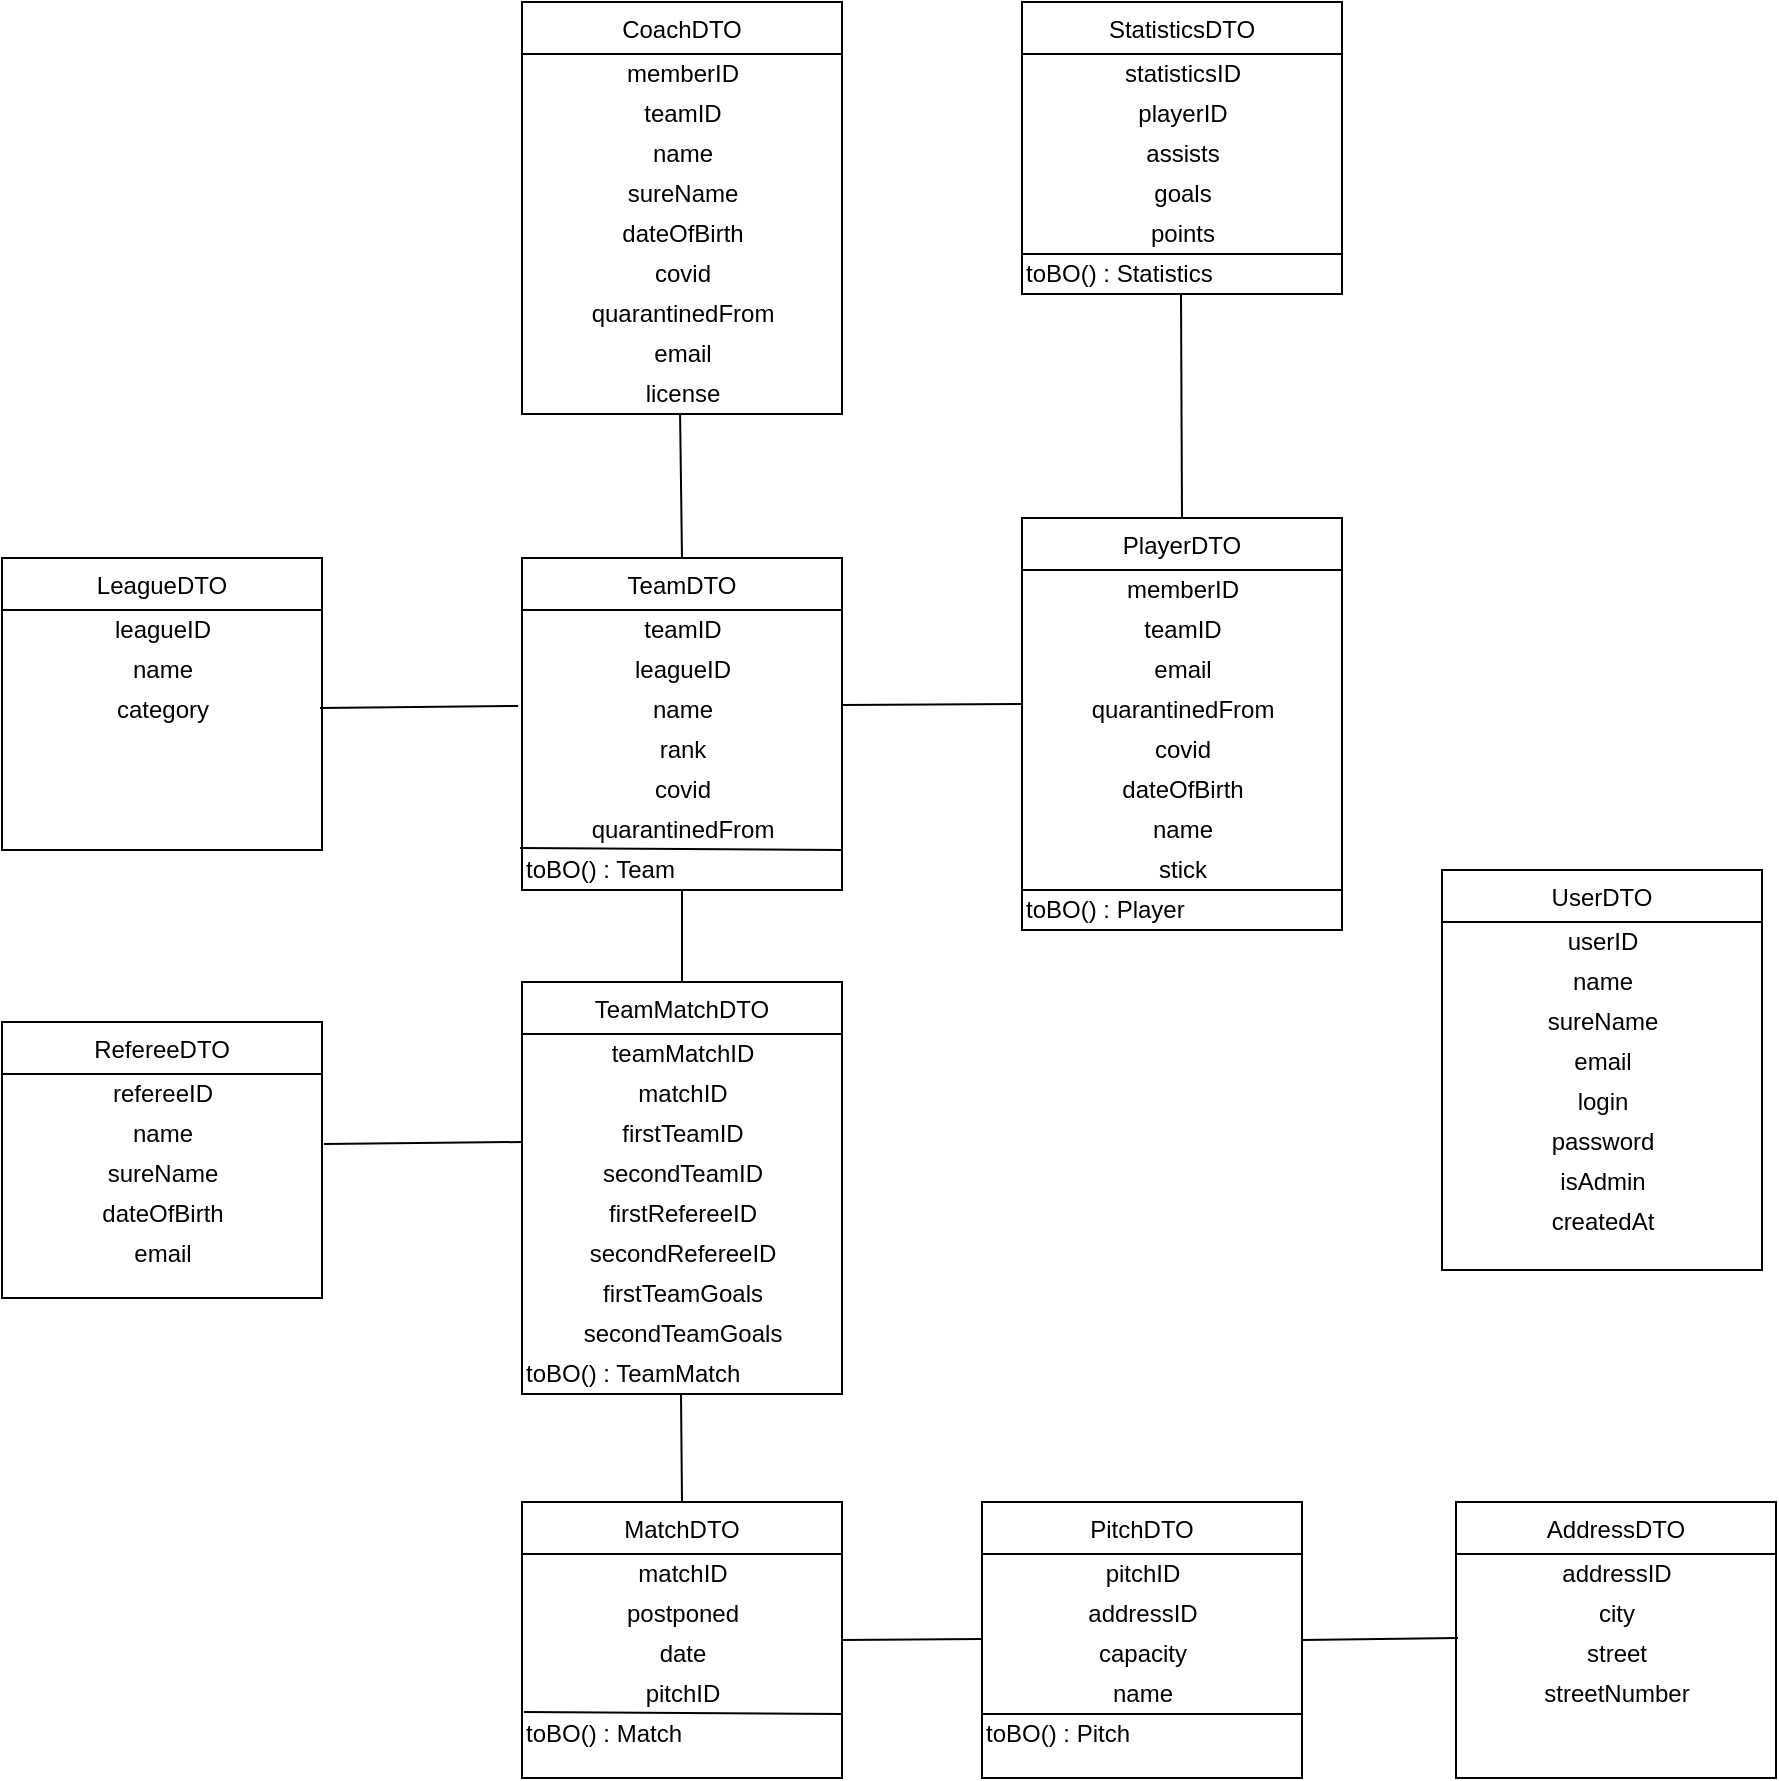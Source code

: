 <mxfile version="14.0.1" type="device"><diagram id="C5RBs43oDa-KdzZeNtuy" name="Page-1"><mxGraphModel dx="1577" dy="1023" grid="1" gridSize="10" guides="1" tooltips="1" connect="1" arrows="1" fold="1" page="1" pageScale="1" pageWidth="827" pageHeight="1169" math="0" shadow="0"><root><mxCell id="WIyWlLk6GJQsqaUBKTNV-0"/><mxCell id="WIyWlLk6GJQsqaUBKTNV-1" parent="WIyWlLk6GJQsqaUBKTNV-0"/><mxCell id="SXde1_B3SVta3ZP5FGLc-3" value="CoachDTO" style="swimlane;fontStyle=0;align=center;verticalAlign=top;childLayout=stackLayout;horizontal=1;startSize=26;horizontalStack=0;resizeParent=1;resizeLast=0;collapsible=1;marginBottom=0;rounded=0;shadow=0;strokeWidth=1;" parent="WIyWlLk6GJQsqaUBKTNV-1" vertex="1"><mxGeometry x="360" y="50" width="160" height="206" as="geometry"><mxRectangle x="230" y="140" width="160" height="26" as="alternateBounds"/></mxGeometry></mxCell><mxCell id="SXde1_B3SVta3ZP5FGLc-4" value="memberID" style="text;html=1;align=center;verticalAlign=middle;resizable=0;points=[];autosize=1;" parent="SXde1_B3SVta3ZP5FGLc-3" vertex="1"><mxGeometry y="26" width="160" height="20" as="geometry"/></mxCell><mxCell id="SXde1_B3SVta3ZP5FGLc-5" value="teamID" style="text;html=1;align=center;verticalAlign=middle;resizable=0;points=[];autosize=1;" parent="SXde1_B3SVta3ZP5FGLc-3" vertex="1"><mxGeometry y="46" width="160" height="20" as="geometry"/></mxCell><mxCell id="SXde1_B3SVta3ZP5FGLc-6" value="name" style="text;html=1;align=center;verticalAlign=middle;resizable=0;points=[];autosize=1;" parent="SXde1_B3SVta3ZP5FGLc-3" vertex="1"><mxGeometry y="66" width="160" height="20" as="geometry"/></mxCell><mxCell id="SXde1_B3SVta3ZP5FGLc-7" value="sureName" style="text;html=1;align=center;verticalAlign=middle;resizable=0;points=[];autosize=1;" parent="SXde1_B3SVta3ZP5FGLc-3" vertex="1"><mxGeometry y="86" width="160" height="20" as="geometry"/></mxCell><mxCell id="SXde1_B3SVta3ZP5FGLc-8" value="dateOfBirth" style="text;html=1;align=center;verticalAlign=middle;resizable=0;points=[];autosize=1;" parent="SXde1_B3SVta3ZP5FGLc-3" vertex="1"><mxGeometry y="106" width="160" height="20" as="geometry"/></mxCell><mxCell id="SXde1_B3SVta3ZP5FGLc-9" value="covid" style="text;html=1;align=center;verticalAlign=middle;resizable=0;points=[];autosize=1;" parent="SXde1_B3SVta3ZP5FGLc-3" vertex="1"><mxGeometry y="126" width="160" height="20" as="geometry"/></mxCell><mxCell id="SXde1_B3SVta3ZP5FGLc-10" value="quarantinedFrom" style="text;html=1;align=center;verticalAlign=middle;resizable=0;points=[];autosize=1;" parent="SXde1_B3SVta3ZP5FGLc-3" vertex="1"><mxGeometry y="146" width="160" height="20" as="geometry"/></mxCell><mxCell id="SXde1_B3SVta3ZP5FGLc-11" value="email" style="text;html=1;align=center;verticalAlign=middle;resizable=0;points=[];autosize=1;" parent="SXde1_B3SVta3ZP5FGLc-3" vertex="1"><mxGeometry y="166" width="160" height="20" as="geometry"/></mxCell><mxCell id="SXde1_B3SVta3ZP5FGLc-82" value="license" style="text;html=1;align=center;verticalAlign=middle;resizable=0;points=[];autosize=1;" parent="SXde1_B3SVta3ZP5FGLc-3" vertex="1"><mxGeometry y="186" width="160" height="20" as="geometry"/></mxCell><mxCell id="SXde1_B3SVta3ZP5FGLc-15" value="PlayerDTO" style="swimlane;fontStyle=0;align=center;verticalAlign=top;childLayout=stackLayout;horizontal=1;startSize=26;horizontalStack=0;resizeParent=1;resizeLast=0;collapsible=1;marginBottom=0;rounded=0;shadow=0;strokeWidth=1;" parent="WIyWlLk6GJQsqaUBKTNV-1" vertex="1"><mxGeometry x="610" y="308" width="160" height="206" as="geometry"><mxRectangle x="130" y="380" width="160" height="26" as="alternateBounds"/></mxGeometry></mxCell><mxCell id="SXde1_B3SVta3ZP5FGLc-89" value="memberID" style="text;html=1;align=center;verticalAlign=middle;resizable=0;points=[];autosize=1;" parent="SXde1_B3SVta3ZP5FGLc-15" vertex="1"><mxGeometry y="26" width="160" height="20" as="geometry"/></mxCell><mxCell id="SXde1_B3SVta3ZP5FGLc-90" value="teamID" style="text;html=1;align=center;verticalAlign=middle;resizable=0;points=[];autosize=1;" parent="SXde1_B3SVta3ZP5FGLc-15" vertex="1"><mxGeometry y="46" width="160" height="20" as="geometry"/></mxCell><mxCell id="SXde1_B3SVta3ZP5FGLc-95" value="email" style="text;html=1;align=center;verticalAlign=middle;resizable=0;points=[];autosize=1;" parent="SXde1_B3SVta3ZP5FGLc-15" vertex="1"><mxGeometry y="66" width="160" height="20" as="geometry"/></mxCell><mxCell id="SXde1_B3SVta3ZP5FGLc-94" value="quarantinedFrom" style="text;html=1;align=center;verticalAlign=middle;resizable=0;points=[];autosize=1;" parent="SXde1_B3SVta3ZP5FGLc-15" vertex="1"><mxGeometry y="86" width="160" height="20" as="geometry"/></mxCell><mxCell id="SXde1_B3SVta3ZP5FGLc-93" value="covid" style="text;html=1;align=center;verticalAlign=middle;resizable=0;points=[];autosize=1;" parent="SXde1_B3SVta3ZP5FGLc-15" vertex="1"><mxGeometry y="106" width="160" height="20" as="geometry"/></mxCell><mxCell id="SXde1_B3SVta3ZP5FGLc-92" value="dateOfBirth" style="text;html=1;align=center;verticalAlign=middle;resizable=0;points=[];autosize=1;" parent="SXde1_B3SVta3ZP5FGLc-15" vertex="1"><mxGeometry y="126" width="160" height="20" as="geometry"/></mxCell><mxCell id="SXde1_B3SVta3ZP5FGLc-91" value="name" style="text;html=1;align=center;verticalAlign=middle;resizable=0;points=[];autosize=1;" parent="SXde1_B3SVta3ZP5FGLc-15" vertex="1"><mxGeometry y="146" width="160" height="20" as="geometry"/></mxCell><mxCell id="SXde1_B3SVta3ZP5FGLc-16" value="stick" style="text;html=1;align=center;verticalAlign=middle;resizable=0;points=[];autosize=1;" parent="SXde1_B3SVta3ZP5FGLc-15" vertex="1"><mxGeometry y="166" width="160" height="20" as="geometry"/></mxCell><mxCell id="q4i7LsiXvLUM1Mxvdj6f-2" value="toBO() : Player" style="text;html=1;align=left;verticalAlign=middle;resizable=0;points=[];autosize=1;" parent="SXde1_B3SVta3ZP5FGLc-15" vertex="1"><mxGeometry y="186" width="160" height="20" as="geometry"/></mxCell><mxCell id="SXde1_B3SVta3ZP5FGLc-21" value="StatisticsDTO" style="swimlane;fontStyle=0;align=center;verticalAlign=top;childLayout=stackLayout;horizontal=1;startSize=26;horizontalStack=0;resizeParent=1;resizeLast=0;collapsible=1;marginBottom=0;rounded=0;shadow=0;strokeWidth=1;" parent="WIyWlLk6GJQsqaUBKTNV-1" vertex="1"><mxGeometry x="610" y="50" width="160" height="146" as="geometry"><mxRectangle x="130" y="380" width="160" height="26" as="alternateBounds"/></mxGeometry></mxCell><mxCell id="SXde1_B3SVta3ZP5FGLc-22" value="statisticsID" style="text;html=1;align=center;verticalAlign=middle;resizable=0;points=[];autosize=1;" parent="SXde1_B3SVta3ZP5FGLc-21" vertex="1"><mxGeometry y="26" width="160" height="20" as="geometry"/></mxCell><mxCell id="SXde1_B3SVta3ZP5FGLc-23" value="playerID" style="text;html=1;align=center;verticalAlign=middle;resizable=0;points=[];autosize=1;" parent="SXde1_B3SVta3ZP5FGLc-21" vertex="1"><mxGeometry y="46" width="160" height="20" as="geometry"/></mxCell><mxCell id="SXde1_B3SVta3ZP5FGLc-24" value="assists" style="text;html=1;align=center;verticalAlign=middle;resizable=0;points=[];autosize=1;" parent="SXde1_B3SVta3ZP5FGLc-21" vertex="1"><mxGeometry y="66" width="160" height="20" as="geometry"/></mxCell><mxCell id="SXde1_B3SVta3ZP5FGLc-25" value="goals" style="text;html=1;align=center;verticalAlign=middle;resizable=0;points=[];autosize=1;" parent="SXde1_B3SVta3ZP5FGLc-21" vertex="1"><mxGeometry y="86" width="160" height="20" as="geometry"/></mxCell><mxCell id="SXde1_B3SVta3ZP5FGLc-26" value="points" style="text;html=1;align=center;verticalAlign=middle;resizable=0;points=[];autosize=1;" parent="SXde1_B3SVta3ZP5FGLc-21" vertex="1"><mxGeometry y="106" width="160" height="20" as="geometry"/></mxCell><mxCell id="q4i7LsiXvLUM1Mxvdj6f-9" value="" style="endArrow=none;html=1;" parent="SXde1_B3SVta3ZP5FGLc-21" edge="1"><mxGeometry width="50" height="50" relative="1" as="geometry"><mxPoint y="126" as="sourcePoint"/><mxPoint x="160" y="126" as="targetPoint"/><Array as="points"/></mxGeometry></mxCell><mxCell id="q4i7LsiXvLUM1Mxvdj6f-5" value="toBO() : Statistics" style="text;html=1;align=left;verticalAlign=middle;resizable=0;points=[];autosize=1;" parent="SXde1_B3SVta3ZP5FGLc-21" vertex="1"><mxGeometry y="126" width="160" height="20" as="geometry"/></mxCell><mxCell id="SXde1_B3SVta3ZP5FGLc-29" value="TeamDTO" style="swimlane;fontStyle=0;align=center;verticalAlign=top;childLayout=stackLayout;horizontal=1;startSize=26;horizontalStack=0;resizeParent=1;resizeLast=0;collapsible=1;marginBottom=0;rounded=0;shadow=0;strokeWidth=1;" parent="WIyWlLk6GJQsqaUBKTNV-1" vertex="1"><mxGeometry x="360" y="328" width="160" height="166" as="geometry"><mxRectangle x="230" y="140" width="160" height="26" as="alternateBounds"/></mxGeometry></mxCell><mxCell id="SXde1_B3SVta3ZP5FGLc-30" value="teamID" style="text;html=1;align=center;verticalAlign=middle;resizable=0;points=[];autosize=1;" parent="SXde1_B3SVta3ZP5FGLc-29" vertex="1"><mxGeometry y="26" width="160" height="20" as="geometry"/></mxCell><mxCell id="SXde1_B3SVta3ZP5FGLc-31" value="leagueID" style="text;html=1;align=center;verticalAlign=middle;resizable=0;points=[];autosize=1;" parent="SXde1_B3SVta3ZP5FGLc-29" vertex="1"><mxGeometry y="46" width="160" height="20" as="geometry"/></mxCell><mxCell id="SXde1_B3SVta3ZP5FGLc-32" value="name" style="text;html=1;align=center;verticalAlign=middle;resizable=0;points=[];autosize=1;" parent="SXde1_B3SVta3ZP5FGLc-29" vertex="1"><mxGeometry y="66" width="160" height="20" as="geometry"/></mxCell><mxCell id="SXde1_B3SVta3ZP5FGLc-33" value="rank" style="text;html=1;align=center;verticalAlign=middle;resizable=0;points=[];autosize=1;" parent="SXde1_B3SVta3ZP5FGLc-29" vertex="1"><mxGeometry y="86" width="160" height="20" as="geometry"/></mxCell><mxCell id="SXde1_B3SVta3ZP5FGLc-34" value="covid" style="text;html=1;align=center;verticalAlign=middle;resizable=0;points=[];autosize=1;" parent="SXde1_B3SVta3ZP5FGLc-29" vertex="1"><mxGeometry y="106" width="160" height="20" as="geometry"/></mxCell><mxCell id="SXde1_B3SVta3ZP5FGLc-35" value="quarantinedFrom" style="text;html=1;align=center;verticalAlign=middle;resizable=0;points=[];autosize=1;" parent="SXde1_B3SVta3ZP5FGLc-29" vertex="1"><mxGeometry y="126" width="160" height="20" as="geometry"/></mxCell><mxCell id="q4i7LsiXvLUM1Mxvdj6f-4" value="toBO() : Team" style="text;html=1;align=left;verticalAlign=middle;resizable=0;points=[];autosize=1;" parent="SXde1_B3SVta3ZP5FGLc-29" vertex="1"><mxGeometry y="146" width="160" height="20" as="geometry"/></mxCell><mxCell id="SXde1_B3SVta3ZP5FGLc-39" value="MatchDTO" style="swimlane;fontStyle=0;align=center;verticalAlign=top;childLayout=stackLayout;horizontal=1;startSize=26;horizontalStack=0;resizeParent=1;resizeLast=0;collapsible=1;marginBottom=0;rounded=0;shadow=0;strokeWidth=1;" parent="WIyWlLk6GJQsqaUBKTNV-1" vertex="1"><mxGeometry x="360" y="800" width="160" height="138" as="geometry"><mxRectangle x="230" y="140" width="160" height="26" as="alternateBounds"/></mxGeometry></mxCell><mxCell id="SXde1_B3SVta3ZP5FGLc-40" value="matchID" style="text;html=1;align=center;verticalAlign=middle;resizable=0;points=[];autosize=1;" parent="SXde1_B3SVta3ZP5FGLc-39" vertex="1"><mxGeometry y="26" width="160" height="20" as="geometry"/></mxCell><mxCell id="SXde1_B3SVta3ZP5FGLc-41" value="postponed" style="text;html=1;align=center;verticalAlign=middle;resizable=0;points=[];autosize=1;" parent="SXde1_B3SVta3ZP5FGLc-39" vertex="1"><mxGeometry y="46" width="160" height="20" as="geometry"/></mxCell><mxCell id="SXde1_B3SVta3ZP5FGLc-42" value="date" style="text;html=1;align=center;verticalAlign=middle;resizable=0;points=[];autosize=1;" parent="SXde1_B3SVta3ZP5FGLc-39" vertex="1"><mxGeometry y="66" width="160" height="20" as="geometry"/></mxCell><mxCell id="twi0SOuzmLWfk5mWBuaE-0" value="pitchID" style="text;html=1;align=center;verticalAlign=middle;resizable=0;points=[];autosize=1;" parent="SXde1_B3SVta3ZP5FGLc-39" vertex="1"><mxGeometry y="86" width="160" height="20" as="geometry"/></mxCell><mxCell id="q4i7LsiXvLUM1Mxvdj6f-0" value="" style="endArrow=none;html=1;exitX=0.006;exitY=0.95;exitDx=0;exitDy=0;exitPerimeter=0;" parent="SXde1_B3SVta3ZP5FGLc-39" source="twi0SOuzmLWfk5mWBuaE-0" edge="1"><mxGeometry width="50" height="50" relative="1" as="geometry"><mxPoint x="110" y="156" as="sourcePoint"/><mxPoint x="160" y="106" as="targetPoint"/></mxGeometry></mxCell><mxCell id="q4i7LsiXvLUM1Mxvdj6f-1" value="toBO() : Match" style="text;html=1;align=left;verticalAlign=middle;resizable=0;points=[];autosize=1;" parent="SXde1_B3SVta3ZP5FGLc-39" vertex="1"><mxGeometry y="106" width="160" height="20" as="geometry"/></mxCell><mxCell id="SXde1_B3SVta3ZP5FGLc-44" value="PitchDTO" style="swimlane;fontStyle=0;align=center;verticalAlign=top;childLayout=stackLayout;horizontal=1;startSize=26;horizontalStack=0;resizeParent=1;resizeLast=0;collapsible=1;marginBottom=0;rounded=0;shadow=0;strokeWidth=1;" parent="WIyWlLk6GJQsqaUBKTNV-1" vertex="1"><mxGeometry x="590" y="800" width="160" height="138" as="geometry"><mxRectangle x="230" y="140" width="160" height="26" as="alternateBounds"/></mxGeometry></mxCell><mxCell id="SXde1_B3SVta3ZP5FGLc-45" value="pitchID" style="text;html=1;align=center;verticalAlign=middle;resizable=0;points=[];autosize=1;" parent="SXde1_B3SVta3ZP5FGLc-44" vertex="1"><mxGeometry y="26" width="160" height="20" as="geometry"/></mxCell><mxCell id="SXde1_B3SVta3ZP5FGLc-46" value="addressID" style="text;html=1;align=center;verticalAlign=middle;resizable=0;points=[];autosize=1;" parent="SXde1_B3SVta3ZP5FGLc-44" vertex="1"><mxGeometry y="46" width="160" height="20" as="geometry"/></mxCell><mxCell id="SXde1_B3SVta3ZP5FGLc-47" value="capacity" style="text;html=1;align=center;verticalAlign=middle;resizable=0;points=[];autosize=1;" parent="SXde1_B3SVta3ZP5FGLc-44" vertex="1"><mxGeometry y="66" width="160" height="20" as="geometry"/></mxCell><mxCell id="SXde1_B3SVta3ZP5FGLc-48" value="name" style="text;html=1;align=center;verticalAlign=middle;resizable=0;points=[];autosize=1;" parent="SXde1_B3SVta3ZP5FGLc-44" vertex="1"><mxGeometry y="86" width="160" height="20" as="geometry"/></mxCell><mxCell id="q4i7LsiXvLUM1Mxvdj6f-10" value="" style="endArrow=none;html=1;" parent="SXde1_B3SVta3ZP5FGLc-44" edge="1"><mxGeometry width="50" height="50" relative="1" as="geometry"><mxPoint y="106" as="sourcePoint"/><mxPoint x="160" y="106" as="targetPoint"/><Array as="points"/></mxGeometry></mxCell><mxCell id="q4i7LsiXvLUM1Mxvdj6f-3" value="toBO() : Pitch" style="text;html=1;align=left;verticalAlign=middle;resizable=0;points=[];autosize=1;" parent="SXde1_B3SVta3ZP5FGLc-44" vertex="1"><mxGeometry y="106" width="160" height="20" as="geometry"/></mxCell><mxCell id="SXde1_B3SVta3ZP5FGLc-49" value="RefereeDTO" style="swimlane;fontStyle=0;align=center;verticalAlign=top;childLayout=stackLayout;horizontal=1;startSize=26;horizontalStack=0;resizeParent=1;resizeLast=0;collapsible=1;marginBottom=0;rounded=0;shadow=0;strokeWidth=1;" parent="WIyWlLk6GJQsqaUBKTNV-1" vertex="1"><mxGeometry x="100" y="560" width="160" height="138" as="geometry"><mxRectangle x="230" y="140" width="160" height="26" as="alternateBounds"/></mxGeometry></mxCell><mxCell id="SXde1_B3SVta3ZP5FGLc-50" value="refereeID" style="text;html=1;align=center;verticalAlign=middle;resizable=0;points=[];autosize=1;" parent="SXde1_B3SVta3ZP5FGLc-49" vertex="1"><mxGeometry y="26" width="160" height="20" as="geometry"/></mxCell><mxCell id="SXde1_B3SVta3ZP5FGLc-51" value="name" style="text;html=1;align=center;verticalAlign=middle;resizable=0;points=[];autosize=1;" parent="SXde1_B3SVta3ZP5FGLc-49" vertex="1"><mxGeometry y="46" width="160" height="20" as="geometry"/></mxCell><mxCell id="SXde1_B3SVta3ZP5FGLc-52" value="sureName" style="text;html=1;align=center;verticalAlign=middle;resizable=0;points=[];autosize=1;" parent="SXde1_B3SVta3ZP5FGLc-49" vertex="1"><mxGeometry y="66" width="160" height="20" as="geometry"/></mxCell><mxCell id="SXde1_B3SVta3ZP5FGLc-53" value="dateOfBirth" style="text;html=1;align=center;verticalAlign=middle;resizable=0;points=[];autosize=1;" parent="SXde1_B3SVta3ZP5FGLc-49" vertex="1"><mxGeometry y="86" width="160" height="20" as="geometry"/></mxCell><mxCell id="SXde1_B3SVta3ZP5FGLc-54" value="email" style="text;html=1;align=center;verticalAlign=middle;resizable=0;points=[];autosize=1;" parent="SXde1_B3SVta3ZP5FGLc-49" vertex="1"><mxGeometry y="106" width="160" height="20" as="geometry"/></mxCell><mxCell id="SXde1_B3SVta3ZP5FGLc-55" value="AddressDTO" style="swimlane;fontStyle=0;align=center;verticalAlign=top;childLayout=stackLayout;horizontal=1;startSize=26;horizontalStack=0;resizeParent=1;resizeLast=0;collapsible=1;marginBottom=0;rounded=0;shadow=0;strokeWidth=1;" parent="WIyWlLk6GJQsqaUBKTNV-1" vertex="1"><mxGeometry x="827" y="800" width="160" height="138" as="geometry"><mxRectangle x="230" y="140" width="160" height="26" as="alternateBounds"/></mxGeometry></mxCell><mxCell id="SXde1_B3SVta3ZP5FGLc-56" value="addressID" style="text;html=1;align=center;verticalAlign=middle;resizable=0;points=[];autosize=1;" parent="SXde1_B3SVta3ZP5FGLc-55" vertex="1"><mxGeometry y="26" width="160" height="20" as="geometry"/></mxCell><mxCell id="SXde1_B3SVta3ZP5FGLc-57" value="city" style="text;html=1;align=center;verticalAlign=middle;resizable=0;points=[];autosize=1;" parent="SXde1_B3SVta3ZP5FGLc-55" vertex="1"><mxGeometry y="46" width="160" height="20" as="geometry"/></mxCell><mxCell id="SXde1_B3SVta3ZP5FGLc-58" value="street" style="text;html=1;align=center;verticalAlign=middle;resizable=0;points=[];autosize=1;" parent="SXde1_B3SVta3ZP5FGLc-55" vertex="1"><mxGeometry y="66" width="160" height="20" as="geometry"/></mxCell><mxCell id="SXde1_B3SVta3ZP5FGLc-59" value="streetNumber" style="text;html=1;align=center;verticalAlign=middle;resizable=0;points=[];autosize=1;" parent="SXde1_B3SVta3ZP5FGLc-55" vertex="1"><mxGeometry y="86" width="160" height="20" as="geometry"/></mxCell><mxCell id="SXde1_B3SVta3ZP5FGLc-60" value="UserDTO" style="swimlane;fontStyle=0;align=center;verticalAlign=top;childLayout=stackLayout;horizontal=1;startSize=26;horizontalStack=0;resizeParent=1;resizeLast=0;collapsible=1;marginBottom=0;rounded=0;shadow=0;strokeWidth=1;" parent="WIyWlLk6GJQsqaUBKTNV-1" vertex="1"><mxGeometry x="820" y="484" width="160" height="200" as="geometry"><mxRectangle x="230" y="140" width="160" height="26" as="alternateBounds"/></mxGeometry></mxCell><mxCell id="SXde1_B3SVta3ZP5FGLc-61" value="userID" style="text;html=1;align=center;verticalAlign=middle;resizable=0;points=[];autosize=1;" parent="SXde1_B3SVta3ZP5FGLc-60" vertex="1"><mxGeometry y="26" width="160" height="20" as="geometry"/></mxCell><mxCell id="SXde1_B3SVta3ZP5FGLc-62" value="name" style="text;html=1;align=center;verticalAlign=middle;resizable=0;points=[];autosize=1;" parent="SXde1_B3SVta3ZP5FGLc-60" vertex="1"><mxGeometry y="46" width="160" height="20" as="geometry"/></mxCell><mxCell id="SXde1_B3SVta3ZP5FGLc-63" value="sureName" style="text;html=1;align=center;verticalAlign=middle;resizable=0;points=[];autosize=1;" parent="SXde1_B3SVta3ZP5FGLc-60" vertex="1"><mxGeometry y="66" width="160" height="20" as="geometry"/></mxCell><mxCell id="SXde1_B3SVta3ZP5FGLc-64" value="email" style="text;html=1;align=center;verticalAlign=middle;resizable=0;points=[];autosize=1;" parent="SXde1_B3SVta3ZP5FGLc-60" vertex="1"><mxGeometry y="86" width="160" height="20" as="geometry"/></mxCell><mxCell id="SXde1_B3SVta3ZP5FGLc-65" value="login" style="text;html=1;align=center;verticalAlign=middle;resizable=0;points=[];autosize=1;" parent="SXde1_B3SVta3ZP5FGLc-60" vertex="1"><mxGeometry y="106" width="160" height="20" as="geometry"/></mxCell><mxCell id="SXde1_B3SVta3ZP5FGLc-66" value="password" style="text;html=1;align=center;verticalAlign=middle;resizable=0;points=[];autosize=1;" parent="SXde1_B3SVta3ZP5FGLc-60" vertex="1"><mxGeometry y="126" width="160" height="20" as="geometry"/></mxCell><mxCell id="SXde1_B3SVta3ZP5FGLc-67" value="isAdmin" style="text;html=1;align=center;verticalAlign=middle;resizable=0;points=[];autosize=1;" parent="SXde1_B3SVta3ZP5FGLc-60" vertex="1"><mxGeometry y="146" width="160" height="20" as="geometry"/></mxCell><mxCell id="SXde1_B3SVta3ZP5FGLc-68" value="createdAt" style="text;html=1;align=center;verticalAlign=middle;resizable=0;points=[];autosize=1;" parent="SXde1_B3SVta3ZP5FGLc-60" vertex="1"><mxGeometry y="166" width="160" height="20" as="geometry"/></mxCell><mxCell id="SXde1_B3SVta3ZP5FGLc-75" value="LeagueDTO" style="swimlane;fontStyle=0;align=center;verticalAlign=top;childLayout=stackLayout;horizontal=1;startSize=26;horizontalStack=0;resizeParent=1;resizeLast=0;collapsible=1;marginBottom=0;rounded=0;shadow=0;strokeWidth=1;" parent="WIyWlLk6GJQsqaUBKTNV-1" vertex="1"><mxGeometry x="100" y="328" width="160" height="146" as="geometry"><mxRectangle x="230" y="140" width="160" height="26" as="alternateBounds"/></mxGeometry></mxCell><mxCell id="SXde1_B3SVta3ZP5FGLc-76" value="leagueID" style="text;html=1;align=center;verticalAlign=middle;resizable=0;points=[];autosize=1;" parent="SXde1_B3SVta3ZP5FGLc-75" vertex="1"><mxGeometry y="26" width="160" height="20" as="geometry"/></mxCell><mxCell id="SXde1_B3SVta3ZP5FGLc-77" value="name" style="text;html=1;align=center;verticalAlign=middle;resizable=0;points=[];autosize=1;" parent="SXde1_B3SVta3ZP5FGLc-75" vertex="1"><mxGeometry y="46" width="160" height="20" as="geometry"/></mxCell><mxCell id="SXde1_B3SVta3ZP5FGLc-78" value="category" style="text;html=1;align=center;verticalAlign=middle;resizable=0;points=[];autosize=1;" parent="SXde1_B3SVta3ZP5FGLc-75" vertex="1"><mxGeometry y="66" width="160" height="20" as="geometry"/></mxCell><mxCell id="q4i7LsiXvLUM1Mxvdj6f-6" value="" style="endArrow=none;html=1;exitX=-0.006;exitY=-0.05;exitDx=0;exitDy=0;exitPerimeter=0;" parent="WIyWlLk6GJQsqaUBKTNV-1" source="q4i7LsiXvLUM1Mxvdj6f-4" edge="1"><mxGeometry width="50" height="50" relative="1" as="geometry"><mxPoint x="470" y="524" as="sourcePoint"/><mxPoint x="520" y="474" as="targetPoint"/></mxGeometry></mxCell><mxCell id="q4i7LsiXvLUM1Mxvdj6f-7" value="" style="endArrow=none;html=1;" parent="WIyWlLk6GJQsqaUBKTNV-1" edge="1"><mxGeometry width="50" height="50" relative="1" as="geometry"><mxPoint x="610" y="494" as="sourcePoint"/><mxPoint x="770" y="494" as="targetPoint"/><Array as="points"/></mxGeometry></mxCell><mxCell id="uDLUjxy65huPAtfxRfzu-0" value="" style="endArrow=none;html=1;entryX=0.494;entryY=1;entryDx=0;entryDy=0;entryPerimeter=0;" edge="1" parent="WIyWlLk6GJQsqaUBKTNV-1" target="SXde1_B3SVta3ZP5FGLc-82"><mxGeometry width="50" height="50" relative="1" as="geometry"><mxPoint x="440" y="328" as="sourcePoint"/><mxPoint x="440" y="290" as="targetPoint"/></mxGeometry></mxCell><mxCell id="uDLUjxy65huPAtfxRfzu-1" value="" style="endArrow=none;html=1;entryX=0.5;entryY=1.2;entryDx=0;entryDy=0;entryPerimeter=0;exitX=0.5;exitY=0;exitDx=0;exitDy=0;" edge="1" parent="WIyWlLk6GJQsqaUBKTNV-1" source="SXde1_B3SVta3ZP5FGLc-15"><mxGeometry width="50" height="50" relative="1" as="geometry"><mxPoint x="689.5" y="264" as="sourcePoint"/><mxPoint x="689.5" y="196" as="targetPoint"/></mxGeometry></mxCell><mxCell id="uDLUjxy65huPAtfxRfzu-5" value="TeamMatchDTO" style="swimlane;fontStyle=0;align=center;verticalAlign=top;childLayout=stackLayout;horizontal=1;startSize=26;horizontalStack=0;resizeParent=1;resizeLast=0;collapsible=1;marginBottom=0;rounded=0;shadow=0;strokeWidth=1;" vertex="1" parent="WIyWlLk6GJQsqaUBKTNV-1"><mxGeometry x="360" y="540" width="160" height="206" as="geometry"><mxRectangle x="230" y="140" width="160" height="26" as="alternateBounds"/></mxGeometry></mxCell><mxCell id="uDLUjxy65huPAtfxRfzu-6" value="teamMatchID" style="text;html=1;align=center;verticalAlign=middle;resizable=0;points=[];autosize=1;" vertex="1" parent="uDLUjxy65huPAtfxRfzu-5"><mxGeometry y="26" width="160" height="20" as="geometry"/></mxCell><mxCell id="uDLUjxy65huPAtfxRfzu-7" value="matchID" style="text;html=1;align=center;verticalAlign=middle;resizable=0;points=[];autosize=1;" vertex="1" parent="uDLUjxy65huPAtfxRfzu-5"><mxGeometry y="46" width="160" height="20" as="geometry"/></mxCell><mxCell id="uDLUjxy65huPAtfxRfzu-8" value="firstTeamID" style="text;html=1;align=center;verticalAlign=middle;resizable=0;points=[];autosize=1;" vertex="1" parent="uDLUjxy65huPAtfxRfzu-5"><mxGeometry y="66" width="160" height="20" as="geometry"/></mxCell><mxCell id="uDLUjxy65huPAtfxRfzu-9" value="secondTeamID" style="text;html=1;align=center;verticalAlign=middle;resizable=0;points=[];autosize=1;" vertex="1" parent="uDLUjxy65huPAtfxRfzu-5"><mxGeometry y="86" width="160" height="20" as="geometry"/></mxCell><mxCell id="uDLUjxy65huPAtfxRfzu-10" value="firstRefereeID" style="text;html=1;align=center;verticalAlign=middle;resizable=0;points=[];autosize=1;" vertex="1" parent="uDLUjxy65huPAtfxRfzu-5"><mxGeometry y="106" width="160" height="20" as="geometry"/></mxCell><mxCell id="uDLUjxy65huPAtfxRfzu-11" value="secondRefereeID" style="text;html=1;align=center;verticalAlign=middle;resizable=0;points=[];autosize=1;" vertex="1" parent="uDLUjxy65huPAtfxRfzu-5"><mxGeometry y="126" width="160" height="20" as="geometry"/></mxCell><mxCell id="uDLUjxy65huPAtfxRfzu-13" value="firstTeamGoals" style="text;html=1;align=center;verticalAlign=middle;resizable=0;points=[];autosize=1;" vertex="1" parent="uDLUjxy65huPAtfxRfzu-5"><mxGeometry y="146" width="160" height="20" as="geometry"/></mxCell><mxCell id="uDLUjxy65huPAtfxRfzu-14" value="secondTeamGoals" style="text;html=1;align=center;verticalAlign=middle;resizable=0;points=[];autosize=1;" vertex="1" parent="uDLUjxy65huPAtfxRfzu-5"><mxGeometry y="166" width="160" height="20" as="geometry"/></mxCell><mxCell id="uDLUjxy65huPAtfxRfzu-12" value="toBO() : TeamMatch" style="text;html=1;align=left;verticalAlign=middle;resizable=0;points=[];autosize=1;" vertex="1" parent="uDLUjxy65huPAtfxRfzu-5"><mxGeometry y="186" width="160" height="20" as="geometry"/></mxCell><mxCell id="uDLUjxy65huPAtfxRfzu-15" value="" style="endArrow=none;html=1;entryX=0.5;entryY=1;entryDx=0;entryDy=0;entryPerimeter=0;" edge="1" parent="WIyWlLk6GJQsqaUBKTNV-1" target="q4i7LsiXvLUM1Mxvdj6f-4"><mxGeometry width="50" height="50" relative="1" as="geometry"><mxPoint x="440" y="540" as="sourcePoint"/><mxPoint x="440" y="500" as="targetPoint"/></mxGeometry></mxCell><mxCell id="uDLUjxy65huPAtfxRfzu-16" value="" style="endArrow=none;html=1;entryX=0.5;entryY=1;entryDx=0;entryDy=0;entryPerimeter=0;exitX=0.5;exitY=0;exitDx=0;exitDy=0;" edge="1" parent="WIyWlLk6GJQsqaUBKTNV-1" source="SXde1_B3SVta3ZP5FGLc-39"><mxGeometry width="50" height="50" relative="1" as="geometry"><mxPoint x="439.5" y="792" as="sourcePoint"/><mxPoint x="439.5" y="746" as="targetPoint"/></mxGeometry></mxCell><mxCell id="uDLUjxy65huPAtfxRfzu-17" value="" style="endArrow=none;html=1;entryX=-0.012;entryY=0.4;entryDx=0;entryDy=0;entryPerimeter=0;exitX=0.994;exitY=0.45;exitDx=0;exitDy=0;exitPerimeter=0;" edge="1" parent="WIyWlLk6GJQsqaUBKTNV-1" source="SXde1_B3SVta3ZP5FGLc-78" target="SXde1_B3SVta3ZP5FGLc-32"><mxGeometry width="50" height="50" relative="1" as="geometry"><mxPoint x="310" y="446" as="sourcePoint"/><mxPoint x="310" y="400" as="targetPoint"/></mxGeometry></mxCell><mxCell id="uDLUjxy65huPAtfxRfzu-18" value="" style="endArrow=none;html=1;entryX=-0.012;entryY=0.4;entryDx=0;entryDy=0;entryPerimeter=0;exitX=0.994;exitY=0.45;exitDx=0;exitDy=0;exitPerimeter=0;" edge="1" parent="WIyWlLk6GJQsqaUBKTNV-1"><mxGeometry width="50" height="50" relative="1" as="geometry"><mxPoint x="260.96" y="621" as="sourcePoint"/><mxPoint x="360.0" y="620" as="targetPoint"/></mxGeometry></mxCell><mxCell id="uDLUjxy65huPAtfxRfzu-19" value="" style="endArrow=none;html=1;exitX=0.994;exitY=0.45;exitDx=0;exitDy=0;exitPerimeter=0;" edge="1" parent="WIyWlLk6GJQsqaUBKTNV-1"><mxGeometry width="50" height="50" relative="1" as="geometry"><mxPoint x="520" y="401.5" as="sourcePoint"/><mxPoint x="610" y="401" as="targetPoint"/></mxGeometry></mxCell><mxCell id="uDLUjxy65huPAtfxRfzu-20" value="" style="endArrow=none;html=1;" edge="1" parent="WIyWlLk6GJQsqaUBKTNV-1"><mxGeometry width="50" height="50" relative="1" as="geometry"><mxPoint x="520" y="869" as="sourcePoint"/><mxPoint x="590" y="868.5" as="targetPoint"/></mxGeometry></mxCell><mxCell id="uDLUjxy65huPAtfxRfzu-21" value="" style="endArrow=none;html=1;entryX=0.006;entryY=1.1;entryDx=0;entryDy=0;entryPerimeter=0;" edge="1" parent="WIyWlLk6GJQsqaUBKTNV-1" target="SXde1_B3SVta3ZP5FGLc-57"><mxGeometry width="50" height="50" relative="1" as="geometry"><mxPoint x="750" y="869" as="sourcePoint"/><mxPoint x="820" y="868.5" as="targetPoint"/></mxGeometry></mxCell></root></mxGraphModel></diagram></mxfile>